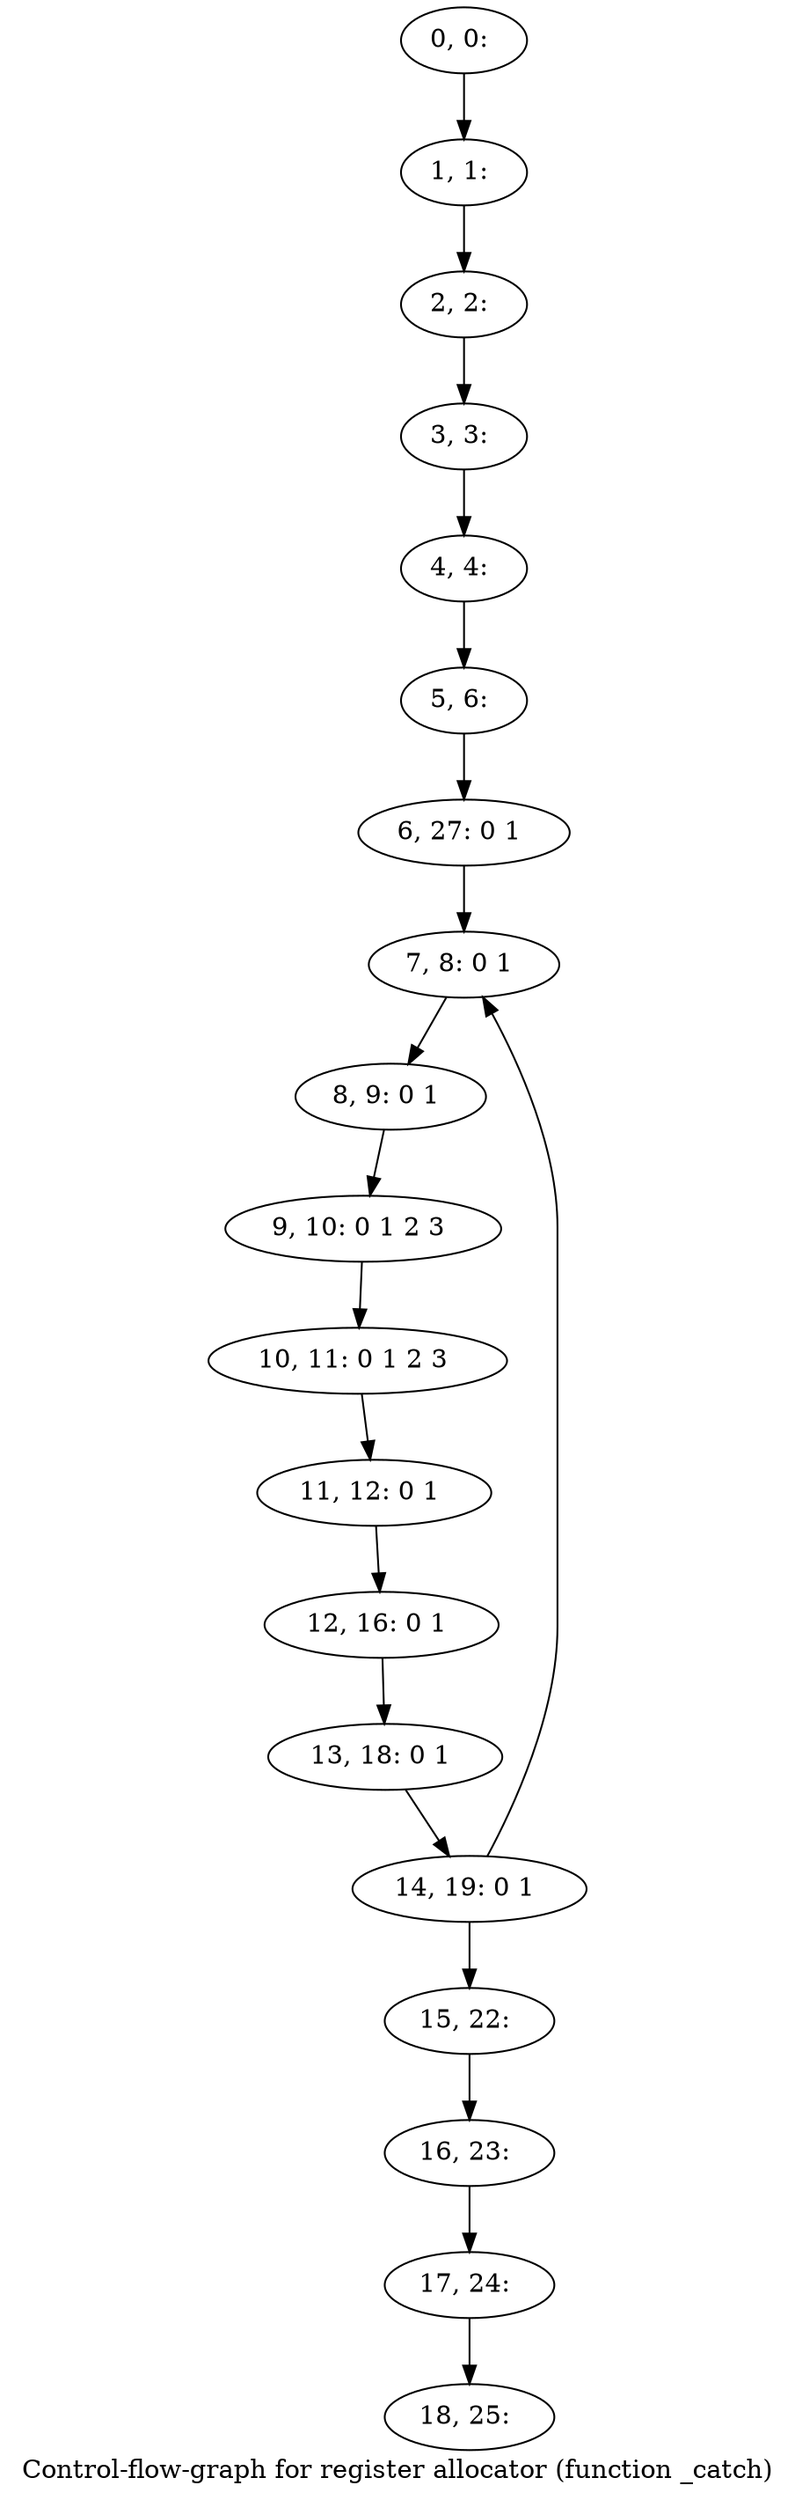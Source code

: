 digraph G {
graph [label="Control-flow-graph for register allocator (function _catch)"]
0[label="0, 0: "];
1[label="1, 1: "];
2[label="2, 2: "];
3[label="3, 3: "];
4[label="4, 4: "];
5[label="5, 6: "];
6[label="6, 27: 0 1 "];
7[label="7, 8: 0 1 "];
8[label="8, 9: 0 1 "];
9[label="9, 10: 0 1 2 3 "];
10[label="10, 11: 0 1 2 3 "];
11[label="11, 12: 0 1 "];
12[label="12, 16: 0 1 "];
13[label="13, 18: 0 1 "];
14[label="14, 19: 0 1 "];
15[label="15, 22: "];
16[label="16, 23: "];
17[label="17, 24: "];
18[label="18, 25: "];
0->1 ;
1->2 ;
2->3 ;
3->4 ;
4->5 ;
5->6 ;
6->7 ;
7->8 ;
8->9 ;
9->10 ;
10->11 ;
11->12 ;
12->13 ;
13->14 ;
14->15 ;
14->7 ;
15->16 ;
16->17 ;
17->18 ;
}
